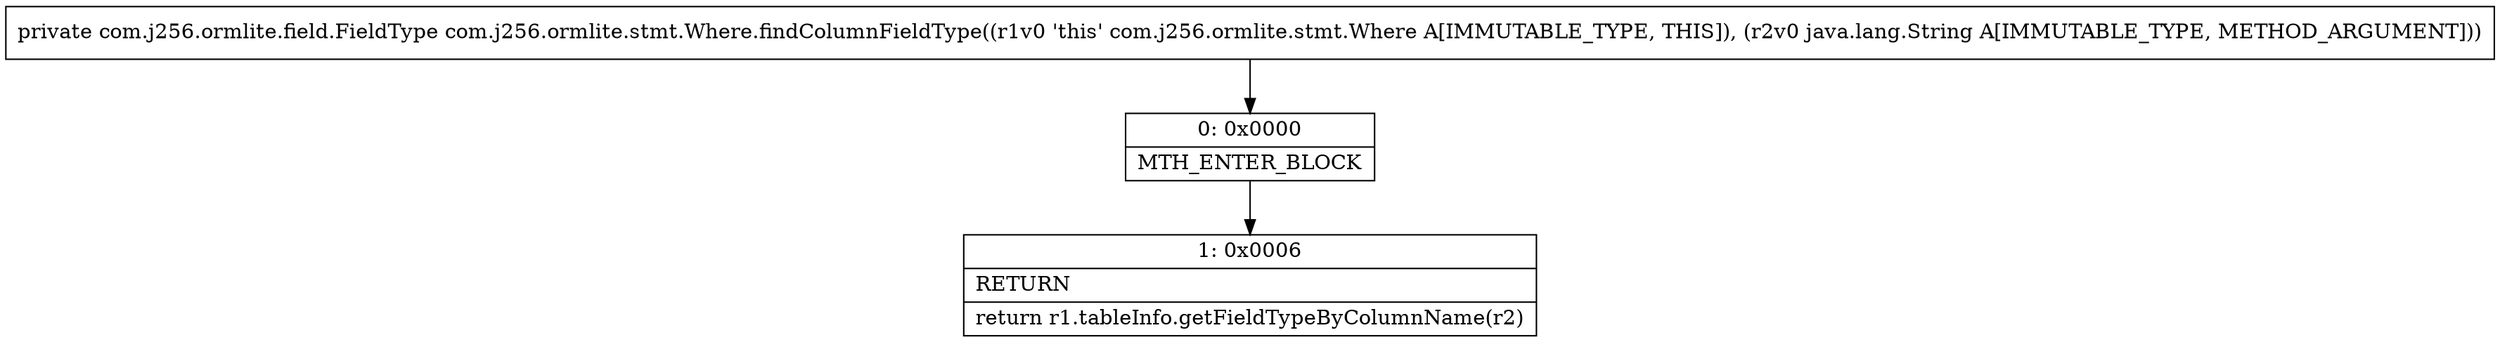 digraph "CFG forcom.j256.ormlite.stmt.Where.findColumnFieldType(Ljava\/lang\/String;)Lcom\/j256\/ormlite\/field\/FieldType;" {
Node_0 [shape=record,label="{0\:\ 0x0000|MTH_ENTER_BLOCK\l}"];
Node_1 [shape=record,label="{1\:\ 0x0006|RETURN\l|return r1.tableInfo.getFieldTypeByColumnName(r2)\l}"];
MethodNode[shape=record,label="{private com.j256.ormlite.field.FieldType com.j256.ormlite.stmt.Where.findColumnFieldType((r1v0 'this' com.j256.ormlite.stmt.Where A[IMMUTABLE_TYPE, THIS]), (r2v0 java.lang.String A[IMMUTABLE_TYPE, METHOD_ARGUMENT])) }"];
MethodNode -> Node_0;
Node_0 -> Node_1;
}

